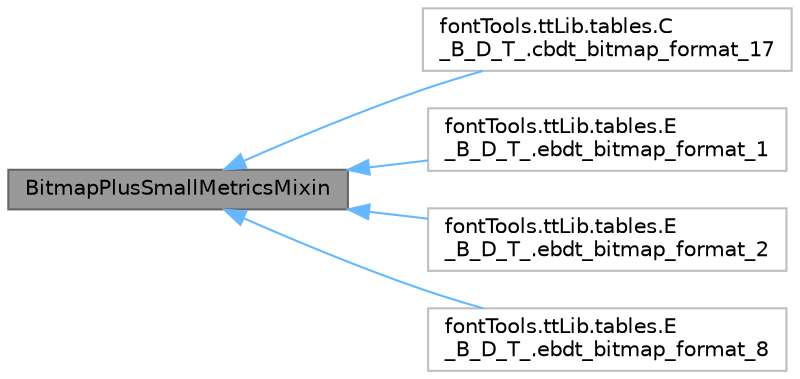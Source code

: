 digraph "BitmapPlusSmallMetricsMixin"
{
 // LATEX_PDF_SIZE
  bgcolor="transparent";
  edge [fontname=Helvetica,fontsize=10,labelfontname=Helvetica,labelfontsize=10];
  node [fontname=Helvetica,fontsize=10,shape=box,height=0.2,width=0.4];
  rankdir="LR";
  Node1 [id="Node000001",label="BitmapPlusSmallMetricsMixin",height=0.2,width=0.4,color="gray40", fillcolor="grey60", style="filled", fontcolor="black",tooltip=" "];
  Node1 -> Node2 [id="edge1_Node000001_Node000002",dir="back",color="steelblue1",style="solid",tooltip=" "];
  Node2 [id="Node000002",label="fontTools.ttLib.tables.C\l_B_D_T_.cbdt_bitmap_format_17",height=0.2,width=0.4,color="grey75", fillcolor="white", style="filled",URL="$d1/daa/classfontTools_1_1ttLib_1_1tables_1_1C__B__D__T___1_1cbdt__bitmap__format__17.html",tooltip=" "];
  Node1 -> Node3 [id="edge2_Node000001_Node000003",dir="back",color="steelblue1",style="solid",tooltip=" "];
  Node3 [id="Node000003",label="fontTools.ttLib.tables.E\l_B_D_T_.ebdt_bitmap_format_1",height=0.2,width=0.4,color="grey75", fillcolor="white", style="filled",URL="$d1/d57/classfontTools_1_1ttLib_1_1tables_1_1E__B__D__T___1_1ebdt__bitmap__format__1.html",tooltip=" "];
  Node1 -> Node4 [id="edge3_Node000001_Node000004",dir="back",color="steelblue1",style="solid",tooltip=" "];
  Node4 [id="Node000004",label="fontTools.ttLib.tables.E\l_B_D_T_.ebdt_bitmap_format_2",height=0.2,width=0.4,color="grey75", fillcolor="white", style="filled",URL="$de/d61/classfontTools_1_1ttLib_1_1tables_1_1E__B__D__T___1_1ebdt__bitmap__format__2.html",tooltip=" "];
  Node1 -> Node5 [id="edge4_Node000001_Node000005",dir="back",color="steelblue1",style="solid",tooltip=" "];
  Node5 [id="Node000005",label="fontTools.ttLib.tables.E\l_B_D_T_.ebdt_bitmap_format_8",height=0.2,width=0.4,color="grey75", fillcolor="white", style="filled",URL="$d0/de0/classfontTools_1_1ttLib_1_1tables_1_1E__B__D__T___1_1ebdt__bitmap__format__8.html",tooltip=" "];
}
